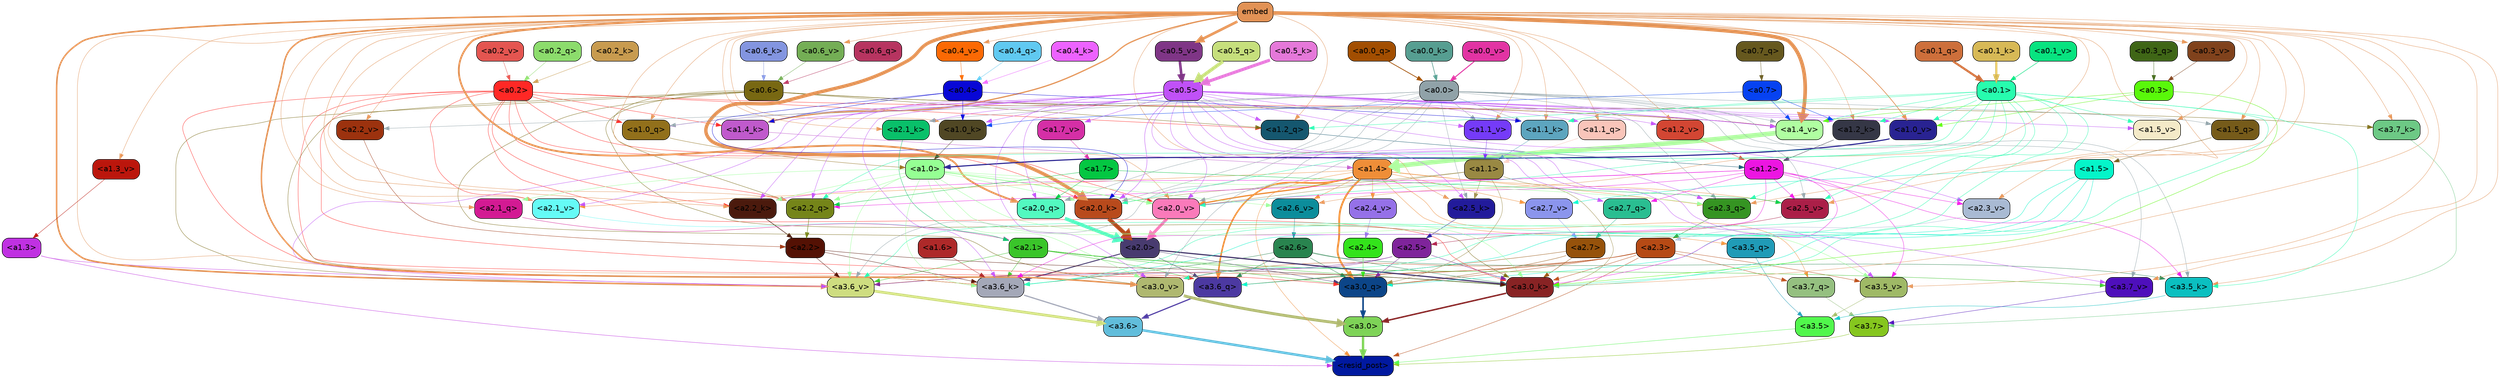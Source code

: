 strict digraph "" {
	graph [bgcolor=transparent,
		layout=dot,
		overlap=false,
		splines=true
	];
	"<a3.7>"	[color=black,
		fillcolor="#85c61e",
		fontname=Helvetica,
		shape=box,
		style="filled, rounded"];
	"<resid_post>"	[color=black,
		fillcolor="#0119a0",
		fontname=Helvetica,
		shape=box,
		style="filled, rounded"];
	"<a3.7>" -> "<resid_post>"	[color="#85c61e",
		penwidth=0.6239100098609924];
	"<a3.6>"	[color=black,
		fillcolor="#61bddb",
		fontname=Helvetica,
		shape=box,
		style="filled, rounded"];
	"<a3.6>" -> "<resid_post>"	[color="#61bddb",
		penwidth=4.569062113761902];
	"<a3.5>"	[color=black,
		fillcolor="#51f74c",
		fontname=Helvetica,
		shape=box,
		style="filled, rounded"];
	"<a3.5>" -> "<resid_post>"	[color="#51f74c",
		penwidth=0.6];
	"<a3.0>"	[color=black,
		fillcolor="#7ed357",
		fontname=Helvetica,
		shape=box,
		style="filled, rounded"];
	"<a3.0>" -> "<resid_post>"	[color="#7ed357",
		penwidth=4.283544182777405];
	"<a2.3>"	[color=black,
		fillcolor="#b64a15",
		fontname=Helvetica,
		shape=box,
		style="filled, rounded"];
	"<a2.3>" -> "<resid_post>"	[color="#b64a15",
		penwidth=0.6];
	"<a3.7_q>"	[color=black,
		fillcolor="#95c080",
		fontname=Helvetica,
		shape=box,
		style="filled, rounded"];
	"<a2.3>" -> "<a3.7_q>"	[color="#b64a15",
		penwidth=0.6];
	"<a3.6_q>"	[color=black,
		fillcolor="#4c39a1",
		fontname=Helvetica,
		shape=box,
		style="filled, rounded"];
	"<a2.3>" -> "<a3.6_q>"	[color="#b64a15",
		penwidth=0.6];
	"<a3.0_q>"	[color=black,
		fillcolor="#0c4588",
		fontname=Helvetica,
		shape=box,
		style="filled, rounded"];
	"<a2.3>" -> "<a3.0_q>"	[color="#b64a15",
		penwidth=0.6];
	"<a3.0_k>"	[color=black,
		fillcolor="#882324",
		fontname=Helvetica,
		shape=box,
		style="filled, rounded"];
	"<a2.3>" -> "<a3.0_k>"	[color="#b64a15",
		penwidth=0.6];
	"<a3.6_v>"	[color=black,
		fillcolor="#cedd80",
		fontname=Helvetica,
		shape=box,
		style="filled, rounded"];
	"<a2.3>" -> "<a3.6_v>"	[color="#b64a15",
		penwidth=0.6];
	"<a3.5_v>"	[color=black,
		fillcolor="#9fb966",
		fontname=Helvetica,
		shape=box,
		style="filled, rounded"];
	"<a2.3>" -> "<a3.5_v>"	[color="#b64a15",
		penwidth=0.6];
	"<a3.0_v>"	[color=black,
		fillcolor="#afb870",
		fontname=Helvetica,
		shape=box,
		style="filled, rounded"];
	"<a2.3>" -> "<a3.0_v>"	[color="#b64a15",
		penwidth=0.6];
	"<a1.4>"	[color=black,
		fillcolor="#ef8e38",
		fontname=Helvetica,
		shape=box,
		style="filled, rounded"];
	"<a1.4>" -> "<resid_post>"	[color="#ef8e38",
		penwidth=0.6];
	"<a1.4>" -> "<a3.7_q>"	[color="#ef8e38",
		penwidth=0.6];
	"<a1.4>" -> "<a3.6_q>"	[color="#ef8e38",
		penwidth=2.7934007048606873];
	"<a3.5_q>"	[color=black,
		fillcolor="#209bb7",
		fontname=Helvetica,
		shape=box,
		style="filled, rounded"];
	"<a1.4>" -> "<a3.5_q>"	[color="#ef8e38",
		penwidth=0.6];
	"<a1.4>" -> "<a3.0_q>"	[color="#ef8e38",
		penwidth=3.340754985809326];
	"<a2.3_q>"	[color=black,
		fillcolor="#359422",
		fontname=Helvetica,
		shape=box,
		style="filled, rounded"];
	"<a1.4>" -> "<a2.3_q>"	[color="#ef8e38",
		penwidth=0.6];
	"<a2.7_v>"	[color=black,
		fillcolor="#8b95ed",
		fontname=Helvetica,
		shape=box,
		style="filled, rounded"];
	"<a1.4>" -> "<a2.7_v>"	[color="#ef8e38",
		penwidth=0.6];
	"<a2.6_v>"	[color=black,
		fillcolor="#0c8d9b",
		fontname=Helvetica,
		shape=box,
		style="filled, rounded"];
	"<a1.4>" -> "<a2.6_v>"	[color="#ef8e38",
		penwidth=0.6];
	"<a2.5_v>"	[color=black,
		fillcolor="#ab1f48",
		fontname=Helvetica,
		shape=box,
		style="filled, rounded"];
	"<a1.4>" -> "<a2.5_v>"	[color="#ef8e38",
		penwidth=0.6];
	"<a2.4_v>"	[color=black,
		fillcolor="#9571e8",
		fontname=Helvetica,
		shape=box,
		style="filled, rounded"];
	"<a1.4>" -> "<a2.4_v>"	[color="#ef8e38",
		penwidth=0.6];
	"<a2.1_v>"	[color=black,
		fillcolor="#65fbf6",
		fontname=Helvetica,
		shape=box,
		style="filled, rounded"];
	"<a1.4>" -> "<a2.1_v>"	[color="#ef8e38",
		penwidth=0.6];
	"<a2.0_v>"	[color=black,
		fillcolor="#fa7aba",
		fontname=Helvetica,
		shape=box,
		style="filled, rounded"];
	"<a1.4>" -> "<a2.0_v>"	[color="#ef8e38",
		penwidth=2.268759250640869];
	"<a1.3>"	[color=black,
		fillcolor="#c031e2",
		fontname=Helvetica,
		shape=box,
		style="filled, rounded"];
	"<a1.3>" -> "<resid_post>"	[color="#c031e2",
		penwidth=0.6];
	"<a1.3>" -> "<a3.6_v>"	[color="#c031e2",
		penwidth=0.6];
	"<a3.7_q>" -> "<a3.7>"	[color="#95c080",
		penwidth=0.6];
	"<a3.6_q>" -> "<a3.6>"	[color="#4c39a1",
		penwidth=2.0347584784030914];
	"<a3.5_q>" -> "<a3.5>"	[color="#209bb7",
		penwidth=0.6];
	"<a3.0_q>" -> "<a3.0>"	[color="#0c4588",
		penwidth=2.8635367155075073];
	"<a3.7_k>"	[color=black,
		fillcolor="#6dc985",
		fontname=Helvetica,
		shape=box,
		style="filled, rounded"];
	"<a3.7_k>" -> "<a3.7>"	[color="#6dc985",
		penwidth=0.6];
	"<a3.6_k>"	[color=black,
		fillcolor="#a4a8b8",
		fontname=Helvetica,
		shape=box,
		style="filled, rounded"];
	"<a3.6_k>" -> "<a3.6>"	[color="#a4a8b8",
		penwidth=2.1760786175727844];
	"<a3.5_k>"	[color=black,
		fillcolor="#0bbfc0",
		fontname=Helvetica,
		shape=box,
		style="filled, rounded"];
	"<a3.5_k>" -> "<a3.5>"	[color="#0bbfc0",
		penwidth=0.6];
	"<a3.0_k>" -> "<a3.0>"	[color="#882324",
		penwidth=2.632905662059784];
	"<a3.7_v>"	[color=black,
		fillcolor="#4e0fbb",
		fontname=Helvetica,
		shape=box,
		style="filled, rounded"];
	"<a3.7_v>" -> "<a3.7>"	[color="#4e0fbb",
		penwidth=0.6];
	"<a3.6_v>" -> "<a3.6>"	[color="#cedd80",
		penwidth=4.981305837631226];
	"<a3.5_v>" -> "<a3.5>"	[color="#9fb966",
		penwidth=0.6];
	"<a3.0_v>" -> "<a3.0>"	[color="#afb870",
		penwidth=5.168330669403076];
	"<a2.7>"	[color=black,
		fillcolor="#96520b",
		fontname=Helvetica,
		shape=box,
		style="filled, rounded"];
	"<a2.7>" -> "<a3.6_q>"	[color="#96520b",
		penwidth=0.6];
	"<a2.7>" -> "<a3.0_q>"	[color="#96520b",
		penwidth=0.6];
	"<a2.7>" -> "<a3.0_k>"	[color="#96520b",
		penwidth=0.6];
	"<a2.6>"	[color=black,
		fillcolor="#29844f",
		fontname=Helvetica,
		shape=box,
		style="filled, rounded"];
	"<a2.6>" -> "<a3.6_q>"	[color="#29844f",
		penwidth=0.6];
	"<a2.6>" -> "<a3.0_q>"	[color="#29844f",
		penwidth=0.6];
	"<a2.6>" -> "<a3.6_k>"	[color="#29844f",
		penwidth=0.6];
	"<a2.6>" -> "<a3.5_k>"	[color="#29844f",
		penwidth=0.6];
	"<a2.6>" -> "<a3.0_k>"	[color="#29844f",
		penwidth=0.6];
	"<a2.1>"	[color=black,
		fillcolor="#3ac52a",
		fontname=Helvetica,
		shape=box,
		style="filled, rounded"];
	"<a2.1>" -> "<a3.6_q>"	[color="#3ac52a",
		penwidth=0.6];
	"<a2.1>" -> "<a3.0_q>"	[color="#3ac52a",
		penwidth=0.6];
	"<a2.1>" -> "<a3.6_k>"	[color="#3ac52a",
		penwidth=0.6];
	"<a2.1>" -> "<a3.0_k>"	[color="#3ac52a",
		penwidth=0.6];
	"<a2.1>" -> "<a3.7_v>"	[color="#3ac52a",
		penwidth=0.6];
	"<a2.1>" -> "<a3.6_v>"	[color="#3ac52a",
		penwidth=0.6];
	"<a2.0>"	[color=black,
		fillcolor="#483b6f",
		fontname=Helvetica,
		shape=box,
		style="filled, rounded"];
	"<a2.0>" -> "<a3.6_q>"	[color="#483b6f",
		penwidth=0.6];
	"<a2.0>" -> "<a3.0_q>"	[color="#483b6f",
		penwidth=0.6];
	"<a2.0>" -> "<a3.6_k>"	[color="#483b6f",
		penwidth=1.6382827460765839];
	"<a2.0>" -> "<a3.0_k>"	[color="#483b6f",
		penwidth=2.161143198609352];
	"<a1.5>"	[color=black,
		fillcolor="#05f5c9",
		fontname=Helvetica,
		shape=box,
		style="filled, rounded"];
	"<a1.5>" -> "<a3.6_q>"	[color="#05f5c9",
		penwidth=0.6];
	"<a1.5>" -> "<a3.0_q>"	[color="#05f5c9",
		penwidth=0.6];
	"<a1.5>" -> "<a3.6_k>"	[color="#05f5c9",
		penwidth=0.6];
	"<a1.5>" -> "<a3.0_k>"	[color="#05f5c9",
		penwidth=0.6];
	"<a1.5>" -> "<a2.7_v>"	[color="#05f5c9",
		penwidth=0.6];
	"<a0.2>"	[color=black,
		fillcolor="#ff2825",
		fontname=Helvetica,
		shape=box,
		style="filled, rounded"];
	"<a0.2>" -> "<a3.6_q>"	[color="#ff2825",
		penwidth=0.6];
	"<a0.2>" -> "<a3.0_q>"	[color="#ff2825",
		penwidth=0.6];
	"<a0.2>" -> "<a3.6_k>"	[color="#ff2825",
		penwidth=0.6];
	"<a0.2>" -> "<a3.0_k>"	[color="#ff2825",
		penwidth=0.6];
	"<a2.2_q>"	[color=black,
		fillcolor="#758519",
		fontname=Helvetica,
		shape=box,
		style="filled, rounded"];
	"<a0.2>" -> "<a2.2_q>"	[color="#ff2825",
		penwidth=0.6];
	"<a2.2_k>"	[color=black,
		fillcolor="#4b1a0d",
		fontname=Helvetica,
		shape=box,
		style="filled, rounded"];
	"<a0.2>" -> "<a2.2_k>"	[color="#ff2825",
		penwidth=0.6];
	"<a2.0_k>"	[color=black,
		fillcolor="#b84a1c",
		fontname=Helvetica,
		shape=box,
		style="filled, rounded"];
	"<a0.2>" -> "<a2.0_k>"	[color="#ff2825",
		penwidth=0.6];
	"<a0.2>" -> "<a2.1_v>"	[color="#ff2825",
		penwidth=0.6];
	"<a0.2>" -> "<a2.0_v>"	[color="#ff2825",
		penwidth=0.6];
	"<a1.2_q>"	[color=black,
		fillcolor="#15576f",
		fontname=Helvetica,
		shape=box,
		style="filled, rounded"];
	"<a0.2>" -> "<a1.2_q>"	[color="#ff2825",
		penwidth=0.6];
	"<a1.0_q>"	[color=black,
		fillcolor="#92701b",
		fontname=Helvetica,
		shape=box,
		style="filled, rounded"];
	"<a0.2>" -> "<a1.0_q>"	[color="#ff2825",
		penwidth=0.6];
	"<a1.4_k>"	[color=black,
		fillcolor="#c05acc",
		fontname=Helvetica,
		shape=box,
		style="filled, rounded"];
	"<a0.2>" -> "<a1.4_k>"	[color="#ff2825",
		penwidth=0.6];
	"<a1.4_v>"	[color=black,
		fillcolor="#b0fea1",
		fontname=Helvetica,
		shape=box,
		style="filled, rounded"];
	"<a0.2>" -> "<a1.4_v>"	[color="#ff2825",
		penwidth=0.6];
	"<a2.5>"	[color=black,
		fillcolor="#7f249b",
		fontname=Helvetica,
		shape=box,
		style="filled, rounded"];
	"<a2.5>" -> "<a3.0_q>"	[color="#7f249b",
		penwidth=0.6];
	"<a2.5>" -> "<a3.0_k>"	[color="#7f249b",
		penwidth=0.6];
	"<a2.5>" -> "<a3.6_v>"	[color="#7f249b",
		penwidth=0.6];
	"<a2.5>" -> "<a3.0_v>"	[color="#7f249b",
		penwidth=0.6];
	"<a2.4>"	[color=black,
		fillcolor="#33e31b",
		fontname=Helvetica,
		shape=box,
		style="filled, rounded"];
	"<a2.4>" -> "<a3.0_q>"	[color="#33e31b",
		penwidth=0.6];
	"<a1.1>"	[color=black,
		fillcolor="#998943",
		fontname=Helvetica,
		shape=box,
		style="filled, rounded"];
	"<a1.1>" -> "<a3.0_q>"	[color="#998943",
		penwidth=0.6];
	"<a1.1>" -> "<a3.0_k>"	[color="#998943",
		penwidth=0.6];
	"<a2.5_k>"	[color=black,
		fillcolor="#221b9b",
		fontname=Helvetica,
		shape=box,
		style="filled, rounded"];
	"<a1.1>" -> "<a2.5_k>"	[color="#998943",
		penwidth=0.6];
	"<a1.1>" -> "<a2.0_k>"	[color="#998943",
		penwidth=0.6];
	"<a1.1>" -> "<a2.0_v>"	[color="#998943",
		penwidth=0.6];
	"<a0.6>"	[color=black,
		fillcolor="#786812",
		fontname=Helvetica,
		shape=box,
		style="filled, rounded"];
	"<a0.6>" -> "<a3.7_k>"	[color="#786812",
		penwidth=0.6];
	"<a0.6>" -> "<a3.6_k>"	[color="#786812",
		penwidth=0.6];
	"<a0.6>" -> "<a3.0_k>"	[color="#786812",
		penwidth=0.6];
	"<a0.6>" -> "<a3.6_v>"	[color="#786812",
		penwidth=0.6];
	"<a0.6>" -> "<a3.0_v>"	[color="#786812",
		penwidth=0.6];
	"<a0.6>" -> "<a2.2_q>"	[color="#786812",
		penwidth=0.6];
	"<a0.6>" -> "<a1.2_q>"	[color="#786812",
		penwidth=0.6];
	"<a0.6>" -> "<a1.4_v>"	[color="#786812",
		penwidth=0.6];
	embed	[color=black,
		fillcolor="#e29255",
		fontname=Helvetica,
		shape=box,
		style="filled, rounded"];
	embed -> "<a3.7_k>"	[color="#e29255",
		penwidth=0.6];
	embed -> "<a3.6_k>"	[color="#e29255",
		penwidth=0.6];
	embed -> "<a3.5_k>"	[color="#e29255",
		penwidth=0.6];
	embed -> "<a3.0_k>"	[color="#e29255",
		penwidth=0.6];
	embed -> "<a3.7_v>"	[color="#e29255",
		penwidth=0.6];
	embed -> "<a3.6_v>"	[color="#e29255",
		penwidth=2.7825746536254883];
	embed -> "<a3.5_v>"	[color="#e29255",
		penwidth=0.6];
	embed -> "<a3.0_v>"	[color="#e29255",
		penwidth=2.6950180530548096];
	embed -> "<a2.3_q>"	[color="#e29255",
		penwidth=0.6];
	embed -> "<a2.2_q>"	[color="#e29255",
		penwidth=0.6];
	"<a2.1_q>"	[color=black,
		fillcolor="#d31a93",
		fontname=Helvetica,
		shape=box,
		style="filled, rounded"];
	embed -> "<a2.1_q>"	[color="#e29255",
		penwidth=0.6];
	"<a2.0_q>"	[color=black,
		fillcolor="#53f9c0",
		fontname=Helvetica,
		shape=box,
		style="filled, rounded"];
	embed -> "<a2.0_q>"	[color="#e29255",
		penwidth=3.305941343307495];
	embed -> "<a2.5_k>"	[color="#e29255",
		penwidth=0.6];
	embed -> "<a2.2_k>"	[color="#e29255",
		penwidth=0.6698317527770996];
	"<a2.1_k>"	[color=black,
		fillcolor="#09c06a",
		fontname=Helvetica,
		shape=box,
		style="filled, rounded"];
	embed -> "<a2.1_k>"	[color="#e29255",
		penwidth=0.6];
	embed -> "<a2.0_k>"	[color="#e29255",
		penwidth=6.12570995092392];
	embed -> "<a2.6_v>"	[color="#e29255",
		penwidth=0.6];
	embed -> "<a2.5_v>"	[color="#e29255",
		penwidth=0.6];
	"<a2.3_v>"	[color=black,
		fillcolor="#a9bad3",
		fontname=Helvetica,
		shape=box,
		style="filled, rounded"];
	embed -> "<a2.3_v>"	[color="#e29255",
		penwidth=0.6];
	"<a2.2_v>"	[color=black,
		fillcolor="#9c320e",
		fontname=Helvetica,
		shape=box,
		style="filled, rounded"];
	embed -> "<a2.2_v>"	[color="#e29255",
		penwidth=0.6];
	embed -> "<a2.1_v>"	[color="#e29255",
		penwidth=0.6];
	embed -> "<a2.0_v>"	[color="#e29255",
		penwidth=0.6];
	"<a1.5_q>"	[color=black,
		fillcolor="#765b1a",
		fontname=Helvetica,
		shape=box,
		style="filled, rounded"];
	embed -> "<a1.5_q>"	[color="#e29255",
		penwidth=0.6];
	embed -> "<a1.2_q>"	[color="#e29255",
		penwidth=0.6087074279785156];
	"<a1.1_q>"	[color=black,
		fillcolor="#f9c5ba",
		fontname=Helvetica,
		shape=box,
		style="filled, rounded"];
	embed -> "<a1.1_q>"	[color="#e29255",
		penwidth=0.6];
	embed -> "<a1.0_q>"	[color="#e29255",
		penwidth=0.6];
	embed -> "<a1.4_k>"	[color="#e29255",
		penwidth=2.1858973503112793];
	"<a1.2_k>"	[color=black,
		fillcolor="#353746",
		fontname=Helvetica,
		shape=box,
		style="filled, rounded"];
	embed -> "<a1.2_k>"	[color="#e29255",
		penwidth=0.6];
	"<a1.1_k>"	[color=black,
		fillcolor="#5da5bf",
		fontname=Helvetica,
		shape=box,
		style="filled, rounded"];
	embed -> "<a1.1_k>"	[color="#e29255",
		penwidth=0.6];
	"<a1.0_k>"	[color=black,
		fillcolor="#504724",
		fontname=Helvetica,
		shape=box,
		style="filled, rounded"];
	embed -> "<a1.0_k>"	[color="#e29255",
		penwidth=0.6];
	"<a1.5_v>"	[color=black,
		fillcolor="#f4eac8",
		fontname=Helvetica,
		shape=box,
		style="filled, rounded"];
	embed -> "<a1.5_v>"	[color="#e29255",
		penwidth=0.6];
	embed -> "<a1.4_v>"	[color="#e29255",
		penwidth=6.590077131986618];
	"<a1.3_v>"	[color=black,
		fillcolor="#bb160c",
		fontname=Helvetica,
		shape=box,
		style="filled, rounded"];
	embed -> "<a1.3_v>"	[color="#e29255",
		penwidth=0.6];
	"<a1.2_v>"	[color=black,
		fillcolor="#d34633",
		fontname=Helvetica,
		shape=box,
		style="filled, rounded"];
	embed -> "<a1.2_v>"	[color="#e29255",
		penwidth=0.6];
	"<a1.1_v>"	[color=black,
		fillcolor="#753bf8",
		fontname=Helvetica,
		shape=box,
		style="filled, rounded"];
	embed -> "<a1.1_v>"	[color="#e29255",
		penwidth=0.6];
	"<a1.0_v>"	[color=black,
		fillcolor="#292392",
		fontname=Helvetica,
		shape=box,
		style="filled, rounded"];
	embed -> "<a1.0_v>"	[color="#e29255",
		penwidth=1.2076449394226074];
	"<a0.6_v>"	[color=black,
		fillcolor="#74ae55",
		fontname=Helvetica,
		shape=box,
		style="filled, rounded"];
	embed -> "<a0.6_v>"	[color="#e29255",
		penwidth=0.6];
	"<a0.5_v>"	[color=black,
		fillcolor="#7f3586",
		fontname=Helvetica,
		shape=box,
		style="filled, rounded"];
	embed -> "<a0.5_v>"	[color="#e29255",
		penwidth=4.663905620574951];
	"<a0.4_v>"	[color=black,
		fillcolor="#fb6904",
		fontname=Helvetica,
		shape=box,
		style="filled, rounded"];
	embed -> "<a0.4_v>"	[color="#e29255",
		penwidth=0.6];
	"<a0.3_v>"	[color=black,
		fillcolor="#80421c",
		fontname=Helvetica,
		shape=box,
		style="filled, rounded"];
	embed -> "<a0.3_v>"	[color="#e29255",
		penwidth=0.6];
	"<a2.2>"	[color=black,
		fillcolor="#541104",
		fontname=Helvetica,
		shape=box,
		style="filled, rounded"];
	"<a2.2>" -> "<a3.6_k>"	[color="#541104",
		penwidth=0.6];
	"<a2.2>" -> "<a3.0_k>"	[color="#541104",
		penwidth=0.6];
	"<a2.2>" -> "<a3.6_v>"	[color="#541104",
		penwidth=0.6];
	"<a1.6>"	[color=black,
		fillcolor="#ae2929",
		fontname=Helvetica,
		shape=box,
		style="filled, rounded"];
	"<a1.6>" -> "<a3.6_k>"	[color="#ae2929",
		penwidth=0.6];
	"<a1.2>"	[color=black,
		fillcolor="#ec15e2",
		fontname=Helvetica,
		shape=box,
		style="filled, rounded"];
	"<a1.2>" -> "<a3.6_k>"	[color="#ec15e2",
		penwidth=0.6];
	"<a1.2>" -> "<a3.5_k>"	[color="#ec15e2",
		penwidth=0.6];
	"<a1.2>" -> "<a3.0_k>"	[color="#ec15e2",
		penwidth=0.6];
	"<a1.2>" -> "<a3.5_v>"	[color="#ec15e2",
		penwidth=0.6];
	"<a2.7_q>"	[color=black,
		fillcolor="#2abe91",
		fontname=Helvetica,
		shape=box,
		style="filled, rounded"];
	"<a1.2>" -> "<a2.7_q>"	[color="#ec15e2",
		penwidth=0.6];
	"<a1.2>" -> "<a2.2_q>"	[color="#ec15e2",
		penwidth=0.6];
	"<a1.2>" -> "<a2.2_k>"	[color="#ec15e2",
		penwidth=0.6];
	"<a1.2>" -> "<a2.5_v>"	[color="#ec15e2",
		penwidth=0.6];
	"<a1.2>" -> "<a2.3_v>"	[color="#ec15e2",
		penwidth=0.6];
	"<a1.2>" -> "<a2.0_v>"	[color="#ec15e2",
		penwidth=0.6];
	"<a1.0>"	[color=black,
		fillcolor="#95ff93",
		fontname=Helvetica,
		shape=box,
		style="filled, rounded"];
	"<a1.0>" -> "<a3.6_k>"	[color="#95ff93",
		penwidth=0.6];
	"<a1.0>" -> "<a3.0_k>"	[color="#95ff93",
		penwidth=0.6];
	"<a1.0>" -> "<a3.6_v>"	[color="#95ff93",
		penwidth=0.6];
	"<a1.0>" -> "<a3.5_v>"	[color="#95ff93",
		penwidth=0.6];
	"<a1.0>" -> "<a3.0_v>"	[color="#95ff93",
		penwidth=0.6];
	"<a1.0>" -> "<a2.3_q>"	[color="#95ff93",
		penwidth=0.6];
	"<a1.0>" -> "<a2.2_q>"	[color="#95ff93",
		penwidth=0.6];
	"<a1.0>" -> "<a2.1_q>"	[color="#95ff93",
		penwidth=0.6];
	"<a1.0>" -> "<a2.2_k>"	[color="#95ff93",
		penwidth=0.6];
	"<a1.0>" -> "<a2.0_k>"	[color="#95ff93",
		penwidth=0.6];
	"<a1.0>" -> "<a2.6_v>"	[color="#95ff93",
		penwidth=0.6];
	"<a1.0>" -> "<a2.0_v>"	[color="#95ff93",
		penwidth=1.2213096618652344];
	"<a0.5>"	[color=black,
		fillcolor="#c051f7",
		fontname=Helvetica,
		shape=box,
		style="filled, rounded"];
	"<a0.5>" -> "<a3.6_k>"	[color="#c051f7",
		penwidth=0.6];
	"<a0.5>" -> "<a3.7_v>"	[color="#c051f7",
		penwidth=0.6];
	"<a0.5>" -> "<a3.6_v>"	[color="#c051f7",
		penwidth=0.6];
	"<a0.5>" -> "<a3.5_v>"	[color="#c051f7",
		penwidth=0.6];
	"<a0.5>" -> "<a3.0_v>"	[color="#c051f7",
		penwidth=0.6];
	"<a0.5>" -> "<a2.7_q>"	[color="#c051f7",
		penwidth=0.6];
	"<a0.5>" -> "<a2.3_q>"	[color="#c051f7",
		penwidth=0.6];
	"<a0.5>" -> "<a2.2_q>"	[color="#c051f7",
		penwidth=0.6];
	"<a0.5>" -> "<a2.0_q>"	[color="#c051f7",
		penwidth=0.6];
	"<a0.5>" -> "<a2.5_k>"	[color="#c051f7",
		penwidth=0.6];
	"<a0.5>" -> "<a2.2_k>"	[color="#c051f7",
		penwidth=0.6];
	"<a0.5>" -> "<a2.1_k>"	[color="#c051f7",
		penwidth=0.6];
	"<a0.5>" -> "<a2.0_k>"	[color="#c051f7",
		penwidth=0.6900839805603027];
	"<a0.5>" -> "<a2.3_v>"	[color="#c051f7",
		penwidth=0.6];
	"<a0.5>" -> "<a2.1_v>"	[color="#c051f7",
		penwidth=0.6];
	"<a0.5>" -> "<a2.0_v>"	[color="#c051f7",
		penwidth=0.6];
	"<a0.5>" -> "<a1.2_q>"	[color="#c051f7",
		penwidth=0.6];
	"<a0.5>" -> "<a1.1_q>"	[color="#c051f7",
		penwidth=0.6];
	"<a0.5>" -> "<a1.0_q>"	[color="#c051f7",
		penwidth=0.6];
	"<a0.5>" -> "<a1.2_k>"	[color="#c051f7",
		penwidth=0.6];
	"<a0.5>" -> "<a1.1_k>"	[color="#c051f7",
		penwidth=0.6];
	"<a0.5>" -> "<a1.0_k>"	[color="#c051f7",
		penwidth=0.6];
	"<a1.7_v>"	[color=black,
		fillcolor="#d52fa6",
		fontname=Helvetica,
		shape=box,
		style="filled, rounded"];
	"<a0.5>" -> "<a1.7_v>"	[color="#c051f7",
		penwidth=0.6];
	"<a0.5>" -> "<a1.5_v>"	[color="#c051f7",
		penwidth=0.6];
	"<a0.5>" -> "<a1.4_v>"	[color="#c051f7",
		penwidth=0.9985027313232422];
	"<a0.5>" -> "<a1.2_v>"	[color="#c051f7",
		penwidth=0.6];
	"<a0.5>" -> "<a1.1_v>"	[color="#c051f7",
		penwidth=0.6];
	"<a0.5>" -> "<a1.0_v>"	[color="#c051f7",
		penwidth=0.6];
	"<a0.1>"	[color=black,
		fillcolor="#27fcae",
		fontname=Helvetica,
		shape=box,
		style="filled, rounded"];
	"<a0.1>" -> "<a3.6_k>"	[color="#27fcae",
		penwidth=0.6];
	"<a0.1>" -> "<a3.5_k>"	[color="#27fcae",
		penwidth=0.6];
	"<a0.1>" -> "<a3.0_k>"	[color="#27fcae",
		penwidth=0.6];
	"<a0.1>" -> "<a3.6_v>"	[color="#27fcae",
		penwidth=0.6];
	"<a0.1>" -> "<a3.0_v>"	[color="#27fcae",
		penwidth=0.6];
	"<a0.1>" -> "<a2.3_q>"	[color="#27fcae",
		penwidth=0.6];
	"<a0.1>" -> "<a2.2_q>"	[color="#27fcae",
		penwidth=0.6];
	"<a0.1>" -> "<a2.0_k>"	[color="#27fcae",
		penwidth=0.6];
	"<a0.1>" -> "<a2.5_v>"	[color="#27fcae",
		penwidth=0.6];
	"<a0.1>" -> "<a2.0_v>"	[color="#27fcae",
		penwidth=0.6];
	"<a0.1>" -> "<a1.2_q>"	[color="#27fcae",
		penwidth=0.6218185424804688];
	"<a0.1>" -> "<a1.2_k>"	[color="#27fcae",
		penwidth=0.6];
	"<a0.1>" -> "<a1.1_k>"	[color="#27fcae",
		penwidth=0.6];
	"<a0.1>" -> "<a1.5_v>"	[color="#27fcae",
		penwidth=0.6];
	"<a0.1>" -> "<a1.4_v>"	[color="#27fcae",
		penwidth=0.6];
	"<a0.1>" -> "<a1.0_v>"	[color="#27fcae",
		penwidth=0.6];
	"<a0.0>"	[color=black,
		fillcolor="#90a2a8",
		fontname=Helvetica,
		shape=box,
		style="filled, rounded"];
	"<a0.0>" -> "<a3.5_k>"	[color="#90a2a8",
		penwidth=0.6];
	"<a0.0>" -> "<a3.7_v>"	[color="#90a2a8",
		penwidth=0.6];
	"<a0.0>" -> "<a3.6_v>"	[color="#90a2a8",
		penwidth=0.6];
	"<a0.0>" -> "<a3.0_v>"	[color="#90a2a8",
		penwidth=0.6];
	"<a0.0>" -> "<a2.3_q>"	[color="#90a2a8",
		penwidth=0.6];
	"<a0.0>" -> "<a2.0_q>"	[color="#90a2a8",
		penwidth=0.6];
	"<a0.0>" -> "<a2.5_k>"	[color="#90a2a8",
		penwidth=0.6];
	"<a0.0>" -> "<a2.1_k>"	[color="#90a2a8",
		penwidth=0.6];
	"<a0.0>" -> "<a2.0_k>"	[color="#90a2a8",
		penwidth=0.6];
	"<a0.0>" -> "<a2.5_v>"	[color="#90a2a8",
		penwidth=0.6];
	"<a0.0>" -> "<a2.2_v>"	[color="#90a2a8",
		penwidth=0.6];
	"<a0.0>" -> "<a2.0_v>"	[color="#90a2a8",
		penwidth=0.6];
	"<a0.0>" -> "<a1.5_q>"	[color="#90a2a8",
		penwidth=0.6];
	"<a0.0>" -> "<a1.0_q>"	[color="#90a2a8",
		penwidth=0.6];
	"<a0.0>" -> "<a1.1_k>"	[color="#90a2a8",
		penwidth=0.6];
	"<a0.0>" -> "<a1.4_v>"	[color="#90a2a8",
		penwidth=0.6];
	"<a0.0>" -> "<a1.1_v>"	[color="#90a2a8",
		penwidth=0.6];
	"<a0.3>"	[color=black,
		fillcolor="#59f80a",
		fontname=Helvetica,
		shape=box,
		style="filled, rounded"];
	"<a0.3>" -> "<a3.0_k>"	[color="#59f80a",
		penwidth=0.6];
	"<a0.3>" -> "<a1.4_v>"	[color="#59f80a",
		penwidth=0.6];
	"<a0.3>" -> "<a1.0_v>"	[color="#59f80a",
		penwidth=0.6];
	"<a2.7_q>" -> "<a2.7>"	[color="#2abe91",
		penwidth=0.6];
	"<a2.3_q>" -> "<a2.3>"	[color="#359422",
		penwidth=0.6];
	"<a2.2_q>" -> "<a2.2>"	[color="#758519",
		penwidth=0.7553567886352539];
	"<a2.1_q>" -> "<a2.1>"	[color="#d31a93",
		penwidth=0.6];
	"<a2.0_q>" -> "<a2.0>"	[color="#53f9c0",
		penwidth=6.256794691085815];
	"<a2.5_k>" -> "<a2.5>"	[color="#221b9b",
		penwidth=0.6];
	"<a2.2_k>" -> "<a2.2>"	[color="#4b1a0d",
		penwidth=0.8854708671569824];
	"<a2.1_k>" -> "<a2.1>"	[color="#09c06a",
		penwidth=0.6];
	"<a2.0_k>" -> "<a2.0>"	[color="#b84a1c",
		penwidth=7.231504917144775];
	"<a2.7_v>" -> "<a2.7>"	[color="#8b95ed",
		penwidth=0.6];
	"<a2.6_v>" -> "<a2.6>"	[color="#0c8d9b",
		penwidth=0.6];
	"<a2.5_v>" -> "<a2.5>"	[color="#ab1f48",
		penwidth=0.6];
	"<a2.4_v>" -> "<a2.4>"	[color="#9571e8",
		penwidth=0.6];
	"<a2.3_v>" -> "<a2.3>"	[color="#a9bad3",
		penwidth=0.6];
	"<a2.2_v>" -> "<a2.2>"	[color="#9c320e",
		penwidth=0.6];
	"<a2.1_v>" -> "<a2.1>"	[color="#65fbf6",
		penwidth=0.6];
	"<a2.0_v>" -> "<a2.0>"	[color="#fa7aba",
		penwidth=5.231471925973892];
	"<a1.7>"	[color=black,
		fillcolor="#04c742",
		fontname=Helvetica,
		shape=box,
		style="filled, rounded"];
	"<a1.7>" -> "<a2.2_q>"	[color="#04c742",
		penwidth=0.6];
	"<a1.7>" -> "<a2.0_q>"	[color="#04c742",
		penwidth=0.6];
	"<a1.7>" -> "<a2.5_v>"	[color="#04c742",
		penwidth=0.6];
	"<a0.4>"	[color=black,
		fillcolor="#0807d6",
		fontname=Helvetica,
		shape=box,
		style="filled, rounded"];
	"<a0.4>" -> "<a2.0_k>"	[color="#0807d6",
		penwidth=0.6];
	"<a0.4>" -> "<a1.4_k>"	[color="#0807d6",
		penwidth=0.6];
	"<a0.4>" -> "<a1.1_k>"	[color="#0807d6",
		penwidth=0.6];
	"<a0.4>" -> "<a1.0_k>"	[color="#0807d6",
		penwidth=0.6];
	"<a1.5_q>" -> "<a1.5>"	[color="#765b1a",
		penwidth=0.6];
	"<a1.2_q>" -> "<a1.2>"	[color="#15576f",
		penwidth=0.6];
	"<a1.1_q>" -> "<a1.1>"	[color="#f9c5ba",
		penwidth=0.6];
	"<a1.0_q>" -> "<a1.0>"	[color="#92701b",
		penwidth=0.6];
	"<a1.4_k>" -> "<a1.4>"	[color="#c05acc",
		penwidth=0.6];
	"<a1.2_k>" -> "<a1.2>"	[color="#353746",
		penwidth=0.6];
	"<a1.1_k>" -> "<a1.1>"	[color="#5da5bf",
		penwidth=0.6];
	"<a1.0_k>" -> "<a1.0>"	[color="#504724",
		penwidth=0.6];
	"<a1.7_v>" -> "<a1.7>"	[color="#d52fa6",
		penwidth=0.6];
	"<a1.5_v>" -> "<a1.5>"	[color="#f4eac8",
		penwidth=0.6];
	"<a1.4_v>" -> "<a1.4>"	[color="#b0fea1",
		penwidth=8.36684274673462];
	"<a1.3_v>" -> "<a1.3>"	[color="#bb160c",
		penwidth=0.6];
	"<a1.2_v>" -> "<a1.2>"	[color="#d34633",
		penwidth=0.6];
	"<a1.1_v>" -> "<a1.1>"	[color="#753bf8",
		penwidth=0.6];
	"<a1.0_v>" -> "<a1.0>"	[color="#292392",
		penwidth=1.9665732383728027];
	"<a0.7>"	[color=black,
		fillcolor="#0642f1",
		fontname=Helvetica,
		shape=box,
		style="filled, rounded"];
	"<a0.7>" -> "<a1.2_k>"	[color="#0642f1",
		penwidth=0.6];
	"<a0.7>" -> "<a1.0_k>"	[color="#0642f1",
		penwidth=0.6];
	"<a0.7>" -> "<a1.4_v>"	[color="#0642f1",
		penwidth=0.6];
	"<a0.7_q>"	[color=black,
		fillcolor="#66581e",
		fontname=Helvetica,
		shape=box,
		style="filled, rounded"];
	"<a0.7_q>" -> "<a0.7>"	[color="#66581e",
		penwidth=0.6];
	"<a0.6_q>"	[color=black,
		fillcolor="#b73460",
		fontname=Helvetica,
		shape=box,
		style="filled, rounded"];
	"<a0.6_q>" -> "<a0.6>"	[color="#b73460",
		penwidth=0.6];
	"<a0.5_q>"	[color=black,
		fillcolor="#c6df7c",
		fontname=Helvetica,
		shape=box,
		style="filled, rounded"];
	"<a0.5_q>" -> "<a0.5>"	[color="#c6df7c",
		penwidth=6.156635046005249];
	"<a0.4_q>"	[color=black,
		fillcolor="#60c9f1",
		fontname=Helvetica,
		shape=box,
		style="filled, rounded"];
	"<a0.4_q>" -> "<a0.4>"	[color="#60c9f1",
		penwidth=0.6];
	"<a0.3_q>"	[color=black,
		fillcolor="#3f6616",
		fontname=Helvetica,
		shape=box,
		style="filled, rounded"];
	"<a0.3_q>" -> "<a0.3>"	[color="#3f6616",
		penwidth=0.6];
	"<a0.2_q>"	[color=black,
		fillcolor="#8cdc6c",
		fontname=Helvetica,
		shape=box,
		style="filled, rounded"];
	"<a0.2_q>" -> "<a0.2>"	[color="#8cdc6c",
		penwidth=0.6];
	"<a0.1_q>"	[color=black,
		fillcolor="#cd6f3b",
		fontname=Helvetica,
		shape=box,
		style="filled, rounded"];
	"<a0.1_q>" -> "<a0.1>"	[color="#cd6f3b",
		penwidth=3.795884132385254];
	"<a0.0_q>"	[color=black,
		fillcolor="#a24e01",
		fontname=Helvetica,
		shape=box,
		style="filled, rounded"];
	"<a0.0_q>" -> "<a0.0>"	[color="#a24e01",
		penwidth=1.2393803596496582];
	"<a0.6_k>"	[color=black,
		fillcolor="#8395e0",
		fontname=Helvetica,
		shape=box,
		style="filled, rounded"];
	"<a0.6_k>" -> "<a0.6>"	[color="#8395e0",
		penwidth=0.6];
	"<a0.5_k>"	[color=black,
		fillcolor="#e578d9",
		fontname=Helvetica,
		shape=box,
		style="filled, rounded"];
	"<a0.5_k>" -> "<a0.5>"	[color="#e578d9",
		penwidth=5.603226900100708];
	"<a0.4_k>"	[color=black,
		fillcolor="#ed62ff",
		fontname=Helvetica,
		shape=box,
		style="filled, rounded"];
	"<a0.4_k>" -> "<a0.4>"	[color="#ed62ff",
		penwidth=0.6];
	"<a0.2_k>"	[color=black,
		fillcolor="#c89b4f",
		fontname=Helvetica,
		shape=box,
		style="filled, rounded"];
	"<a0.2_k>" -> "<a0.2>"	[color="#c89b4f",
		penwidth=0.6];
	"<a0.1_k>"	[color=black,
		fillcolor="#d7b956",
		fontname=Helvetica,
		shape=box,
		style="filled, rounded"];
	"<a0.1_k>" -> "<a0.1>"	[color="#d7b956",
		penwidth=3.7429747581481934];
	"<a0.0_k>"	[color=black,
		fillcolor="#569e91",
		fontname=Helvetica,
		shape=box,
		style="filled, rounded"];
	"<a0.0_k>" -> "<a0.0>"	[color="#569e91",
		penwidth=1.106727123260498];
	"<a0.6_v>" -> "<a0.6>"	[color="#74ae55",
		penwidth=0.6];
	"<a0.5_v>" -> "<a0.5>"	[color="#7f3586",
		penwidth=4.667354106903076];
	"<a0.4_v>" -> "<a0.4>"	[color="#fb6904",
		penwidth=0.6];
	"<a0.3_v>" -> "<a0.3>"	[color="#80421c",
		penwidth=0.6];
	"<a0.2_v>"	[color=black,
		fillcolor="#e45550",
		fontname=Helvetica,
		shape=box,
		style="filled, rounded"];
	"<a0.2_v>" -> "<a0.2>"	[color="#e45550",
		penwidth=0.6];
	"<a0.1_v>"	[color=black,
		fillcolor="#08e380",
		fontname=Helvetica,
		shape=box,
		style="filled, rounded"];
	"<a0.1_v>" -> "<a0.1>"	[color="#08e380",
		penwidth=0.8298110961914062];
	"<a0.0_v>"	[color=black,
		fillcolor="#e233a3",
		fontname=Helvetica,
		shape=box,
		style="filled, rounded"];
	"<a0.0_v>" -> "<a0.0>"	[color="#e233a3",
		penwidth=1.7084956169128418];
}
